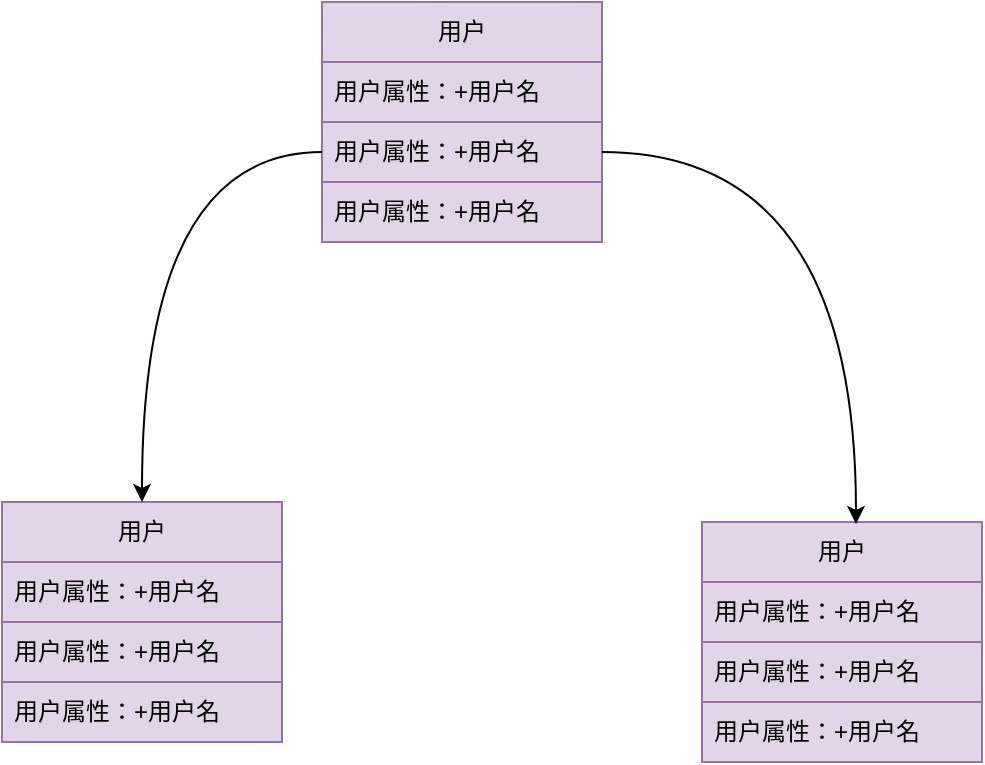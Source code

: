 <mxfile version="27.1.6">
  <diagram name="第 1 页" id="x9i7tZeSe_VCV_ezGQkg">
    <mxGraphModel dx="952" dy="1026" grid="1" gridSize="10" guides="1" tooltips="1" connect="1" arrows="1" fold="1" page="1" pageScale="1" pageWidth="827" pageHeight="1169" math="0" shadow="0">
      <root>
        <mxCell id="0" />
        <mxCell id="1" parent="0" />
        <mxCell id="tMU2XfZKllrpMzLdivU2-1" value="用户" style="swimlane;fontStyle=0;childLayout=stackLayout;horizontal=1;startSize=30;horizontalStack=0;resizeParent=1;resizeParentMax=0;resizeLast=0;collapsible=1;marginBottom=0;whiteSpace=wrap;html=1;fillColor=#e1d5e7;strokeColor=#9673a6;" parent="1" vertex="1">
          <mxGeometry x="370" y="180" width="140" height="120" as="geometry" />
        </mxCell>
        <mxCell id="tMU2XfZKllrpMzLdivU2-2" value="用户属性：+用户名" style="text;strokeColor=#9673a6;fillColor=#e1d5e7;align=left;verticalAlign=middle;spacingLeft=4;spacingRight=4;overflow=hidden;points=[[0,0.5],[1,0.5]];portConstraint=eastwest;rotatable=0;whiteSpace=wrap;html=1;" parent="tMU2XfZKllrpMzLdivU2-1" vertex="1">
          <mxGeometry y="30" width="140" height="30" as="geometry" />
        </mxCell>
        <mxCell id="tMU2XfZKllrpMzLdivU2-3" value="用户属性：+用户名" style="text;strokeColor=#9673a6;fillColor=#e1d5e7;align=left;verticalAlign=middle;spacingLeft=4;spacingRight=4;overflow=hidden;points=[[0,0.5],[1,0.5]];portConstraint=eastwest;rotatable=0;whiteSpace=wrap;html=1;" parent="tMU2XfZKllrpMzLdivU2-1" vertex="1">
          <mxGeometry y="60" width="140" height="30" as="geometry" />
        </mxCell>
        <mxCell id="tMU2XfZKllrpMzLdivU2-4" value="用户属性：+用户名" style="text;strokeColor=#9673a6;fillColor=#e1d5e7;align=left;verticalAlign=middle;spacingLeft=4;spacingRight=4;overflow=hidden;points=[[0,0.5],[1,0.5]];portConstraint=eastwest;rotatable=0;whiteSpace=wrap;html=1;" parent="tMU2XfZKllrpMzLdivU2-1" vertex="1">
          <mxGeometry y="90" width="140" height="30" as="geometry" />
        </mxCell>
        <mxCell id="tMU2XfZKllrpMzLdivU2-5" value="用户" style="swimlane;fontStyle=0;childLayout=stackLayout;horizontal=1;startSize=30;horizontalStack=0;resizeParent=1;resizeParentMax=0;resizeLast=0;collapsible=1;marginBottom=0;whiteSpace=wrap;html=1;fillColor=#e1d5e7;strokeColor=#9673a6;" parent="1" vertex="1">
          <mxGeometry x="210" y="430" width="140" height="120" as="geometry" />
        </mxCell>
        <mxCell id="tMU2XfZKllrpMzLdivU2-6" value="用户属性：+用户名" style="text;strokeColor=#9673a6;fillColor=#e1d5e7;align=left;verticalAlign=middle;spacingLeft=4;spacingRight=4;overflow=hidden;points=[[0,0.5],[1,0.5]];portConstraint=eastwest;rotatable=0;whiteSpace=wrap;html=1;" parent="tMU2XfZKllrpMzLdivU2-5" vertex="1">
          <mxGeometry y="30" width="140" height="30" as="geometry" />
        </mxCell>
        <mxCell id="tMU2XfZKllrpMzLdivU2-7" value="用户属性：+用户名" style="text;strokeColor=#9673a6;fillColor=#e1d5e7;align=left;verticalAlign=middle;spacingLeft=4;spacingRight=4;overflow=hidden;points=[[0,0.5],[1,0.5]];portConstraint=eastwest;rotatable=0;whiteSpace=wrap;html=1;" parent="tMU2XfZKllrpMzLdivU2-5" vertex="1">
          <mxGeometry y="60" width="140" height="30" as="geometry" />
        </mxCell>
        <mxCell id="tMU2XfZKllrpMzLdivU2-8" value="用户属性：+用户名" style="text;strokeColor=#9673a6;fillColor=#e1d5e7;align=left;verticalAlign=middle;spacingLeft=4;spacingRight=4;overflow=hidden;points=[[0,0.5],[1,0.5]];portConstraint=eastwest;rotatable=0;whiteSpace=wrap;html=1;" parent="tMU2XfZKllrpMzLdivU2-5" vertex="1">
          <mxGeometry y="90" width="140" height="30" as="geometry" />
        </mxCell>
        <mxCell id="tMU2XfZKllrpMzLdivU2-9" value="用户" style="swimlane;fontStyle=0;childLayout=stackLayout;horizontal=1;startSize=30;horizontalStack=0;resizeParent=1;resizeParentMax=0;resizeLast=0;collapsible=1;marginBottom=0;whiteSpace=wrap;html=1;fillColor=#e1d5e7;strokeColor=#9673a6;" parent="1" vertex="1">
          <mxGeometry x="560" y="440" width="140" height="120" as="geometry" />
        </mxCell>
        <mxCell id="tMU2XfZKllrpMzLdivU2-10" value="用户属性：+用户名" style="text;strokeColor=#9673a6;fillColor=#e1d5e7;align=left;verticalAlign=middle;spacingLeft=4;spacingRight=4;overflow=hidden;points=[[0,0.5],[1,0.5]];portConstraint=eastwest;rotatable=0;whiteSpace=wrap;html=1;" parent="tMU2XfZKllrpMzLdivU2-9" vertex="1">
          <mxGeometry y="30" width="140" height="30" as="geometry" />
        </mxCell>
        <mxCell id="tMU2XfZKllrpMzLdivU2-11" value="用户属性：+用户名" style="text;strokeColor=#9673a6;fillColor=#e1d5e7;align=left;verticalAlign=middle;spacingLeft=4;spacingRight=4;overflow=hidden;points=[[0,0.5],[1,0.5]];portConstraint=eastwest;rotatable=0;whiteSpace=wrap;html=1;" parent="tMU2XfZKllrpMzLdivU2-9" vertex="1">
          <mxGeometry y="60" width="140" height="30" as="geometry" />
        </mxCell>
        <mxCell id="tMU2XfZKllrpMzLdivU2-12" value="用户属性：+用户名" style="text;strokeColor=#9673a6;fillColor=#e1d5e7;align=left;verticalAlign=middle;spacingLeft=4;spacingRight=4;overflow=hidden;points=[[0,0.5],[1,0.5]];portConstraint=eastwest;rotatable=0;whiteSpace=wrap;html=1;" parent="tMU2XfZKllrpMzLdivU2-9" vertex="1">
          <mxGeometry y="90" width="140" height="30" as="geometry" />
        </mxCell>
        <mxCell id="tMU2XfZKllrpMzLdivU2-13" style="edgeStyle=orthogonalEdgeStyle;rounded=0;orthogonalLoop=1;jettySize=auto;html=1;exitX=0;exitY=0.5;exitDx=0;exitDy=0;entryX=0.5;entryY=0;entryDx=0;entryDy=0;curved=1;" parent="1" source="tMU2XfZKllrpMzLdivU2-3" target="tMU2XfZKllrpMzLdivU2-5" edge="1">
          <mxGeometry relative="1" as="geometry" />
        </mxCell>
        <mxCell id="tMU2XfZKllrpMzLdivU2-14" style="edgeStyle=orthogonalEdgeStyle;rounded=0;orthogonalLoop=1;jettySize=auto;html=1;entryX=0.55;entryY=0.008;entryDx=0;entryDy=0;entryPerimeter=0;curved=1;" parent="1" source="tMU2XfZKllrpMzLdivU2-3" target="tMU2XfZKllrpMzLdivU2-9" edge="1">
          <mxGeometry relative="1" as="geometry" />
        </mxCell>
      </root>
    </mxGraphModel>
  </diagram>
</mxfile>

